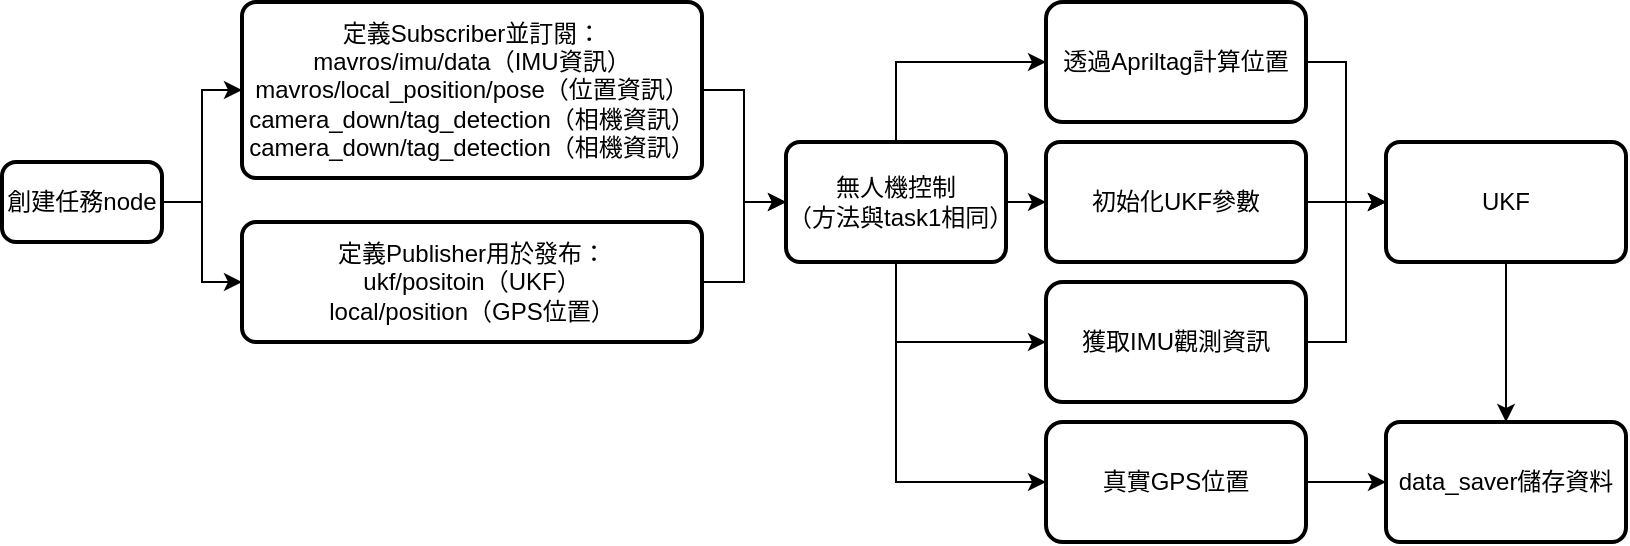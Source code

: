 <mxfile version="24.5.4" type="device">
  <diagram name="第 1 页" id="ztYxtRsQfPeP5I2pO8FB">
    <mxGraphModel dx="945" dy="547" grid="1" gridSize="10" guides="1" tooltips="1" connect="1" arrows="1" fold="1" page="1" pageScale="1" pageWidth="827" pageHeight="1169" math="0" shadow="0">
      <root>
        <mxCell id="0" />
        <mxCell id="1" parent="0" />
        <mxCell id="LdSCU7jo_EDFc6S9GLo3-7" style="edgeStyle=orthogonalEdgeStyle;rounded=0;orthogonalLoop=1;jettySize=auto;html=1;exitX=1;exitY=0.5;exitDx=0;exitDy=0;entryX=0;entryY=0.5;entryDx=0;entryDy=0;" parent="1" source="LdSCU7jo_EDFc6S9GLo3-1" target="LdSCU7jo_EDFc6S9GLo3-4" edge="1">
          <mxGeometry relative="1" as="geometry" />
        </mxCell>
        <mxCell id="LdSCU7jo_EDFc6S9GLo3-8" style="edgeStyle=orthogonalEdgeStyle;rounded=0;orthogonalLoop=1;jettySize=auto;html=1;" parent="1" source="LdSCU7jo_EDFc6S9GLo3-1" target="LdSCU7jo_EDFc6S9GLo3-5" edge="1">
          <mxGeometry relative="1" as="geometry" />
        </mxCell>
        <mxCell id="LdSCU7jo_EDFc6S9GLo3-1" value="創建任務node" style="rounded=1;whiteSpace=wrap;html=1;absoluteArcSize=1;arcSize=14;strokeWidth=2;" parent="1" vertex="1">
          <mxGeometry x="7" y="140" width="80" height="40" as="geometry" />
        </mxCell>
        <mxCell id="LdSCU7jo_EDFc6S9GLo3-23" style="edgeStyle=orthogonalEdgeStyle;rounded=0;orthogonalLoop=1;jettySize=auto;html=1;entryX=0;entryY=0.5;entryDx=0;entryDy=0;" parent="1" source="LdSCU7jo_EDFc6S9GLo3-4" target="LdSCU7jo_EDFc6S9GLo3-18" edge="1">
          <mxGeometry relative="1" as="geometry" />
        </mxCell>
        <mxCell id="LdSCU7jo_EDFc6S9GLo3-4" value="定義Subscriber並訂閱：&lt;div&gt;mavros/imu/data（IMU資訊）&lt;/div&gt;&lt;div&gt;mavros/local_position/pose（位置資訊）&lt;/div&gt;&lt;div&gt;camera_down/tag_detection（相機資訊）&lt;/div&gt;&lt;div&gt;camera_down/tag_detection（相機資訊）&lt;/div&gt;" style="rounded=1;whiteSpace=wrap;html=1;absoluteArcSize=1;arcSize=14;strokeWidth=2;" parent="1" vertex="1">
          <mxGeometry x="127" y="60" width="230" height="88" as="geometry" />
        </mxCell>
        <mxCell id="LdSCU7jo_EDFc6S9GLo3-24" style="edgeStyle=orthogonalEdgeStyle;rounded=0;orthogonalLoop=1;jettySize=auto;html=1;entryX=0;entryY=0.5;entryDx=0;entryDy=0;" parent="1" source="LdSCU7jo_EDFc6S9GLo3-5" target="LdSCU7jo_EDFc6S9GLo3-18" edge="1">
          <mxGeometry relative="1" as="geometry">
            <mxPoint x="407" y="160.0" as="targetPoint" />
          </mxGeometry>
        </mxCell>
        <mxCell id="LdSCU7jo_EDFc6S9GLo3-5" value="定義Publisher用於發布：&lt;div&gt;ukf/positoin（UKF）&lt;/div&gt;&lt;div&gt;local/position（GPS位置）&lt;/div&gt;" style="rounded=1;whiteSpace=wrap;html=1;absoluteArcSize=1;arcSize=14;strokeWidth=2;" parent="1" vertex="1">
          <mxGeometry x="127" y="170" width="230" height="60" as="geometry" />
        </mxCell>
        <mxCell id="DnJmR9j1Yxy9dODjmxc5-2" value="" style="edgeStyle=orthogonalEdgeStyle;rounded=0;orthogonalLoop=1;jettySize=auto;html=1;" edge="1" parent="1" source="LdSCU7jo_EDFc6S9GLo3-18" target="DnJmR9j1Yxy9dODjmxc5-1">
          <mxGeometry relative="1" as="geometry" />
        </mxCell>
        <mxCell id="DnJmR9j1Yxy9dODjmxc5-5" style="edgeStyle=orthogonalEdgeStyle;rounded=0;orthogonalLoop=1;jettySize=auto;html=1;exitX=0.5;exitY=1;exitDx=0;exitDy=0;entryX=0;entryY=0.5;entryDx=0;entryDy=0;" edge="1" parent="1" source="LdSCU7jo_EDFc6S9GLo3-18" target="DnJmR9j1Yxy9dODjmxc5-3">
          <mxGeometry relative="1" as="geometry" />
        </mxCell>
        <mxCell id="DnJmR9j1Yxy9dODjmxc5-7" style="edgeStyle=orthogonalEdgeStyle;rounded=0;orthogonalLoop=1;jettySize=auto;html=1;entryX=0;entryY=0.5;entryDx=0;entryDy=0;exitX=0.5;exitY=0;exitDx=0;exitDy=0;" edge="1" parent="1" source="LdSCU7jo_EDFc6S9GLo3-18" target="DnJmR9j1Yxy9dODjmxc5-6">
          <mxGeometry relative="1" as="geometry" />
        </mxCell>
        <mxCell id="DnJmR9j1Yxy9dODjmxc5-18" style="edgeStyle=orthogonalEdgeStyle;rounded=0;orthogonalLoop=1;jettySize=auto;html=1;entryX=0;entryY=0.5;entryDx=0;entryDy=0;exitX=0.5;exitY=1;exitDx=0;exitDy=0;" edge="1" parent="1" source="LdSCU7jo_EDFc6S9GLo3-18" target="DnJmR9j1Yxy9dODjmxc5-16">
          <mxGeometry relative="1" as="geometry" />
        </mxCell>
        <mxCell id="LdSCU7jo_EDFc6S9GLo3-18" value="無人機控制&lt;div&gt;（方法與task1相同）&lt;/div&gt;" style="rounded=1;whiteSpace=wrap;html=1;absoluteArcSize=1;arcSize=14;strokeWidth=2;" parent="1" vertex="1">
          <mxGeometry x="399" y="130" width="110" height="60" as="geometry" />
        </mxCell>
        <mxCell id="DnJmR9j1Yxy9dODjmxc5-10" value="" style="edgeStyle=orthogonalEdgeStyle;rounded=0;orthogonalLoop=1;jettySize=auto;html=1;" edge="1" parent="1" source="DnJmR9j1Yxy9dODjmxc5-1" target="DnJmR9j1Yxy9dODjmxc5-8">
          <mxGeometry relative="1" as="geometry" />
        </mxCell>
        <mxCell id="DnJmR9j1Yxy9dODjmxc5-1" value="初始化UKF參數" style="rounded=1;whiteSpace=wrap;html=1;absoluteArcSize=1;arcSize=14;strokeWidth=2;" vertex="1" parent="1">
          <mxGeometry x="529" y="130" width="130" height="60" as="geometry" />
        </mxCell>
        <mxCell id="DnJmR9j1Yxy9dODjmxc5-11" style="edgeStyle=orthogonalEdgeStyle;rounded=0;orthogonalLoop=1;jettySize=auto;html=1;entryX=0;entryY=0.5;entryDx=0;entryDy=0;" edge="1" parent="1" source="DnJmR9j1Yxy9dODjmxc5-3" target="DnJmR9j1Yxy9dODjmxc5-8">
          <mxGeometry relative="1" as="geometry" />
        </mxCell>
        <mxCell id="DnJmR9j1Yxy9dODjmxc5-3" value="獲取IMU觀&lt;span style=&quot;color: rgba(0, 0, 0, 0); font-family: monospace; font-size: 0px; text-align: start; text-wrap: nowrap;&quot;&gt;%3CmxGraphModel%3E%3Croot%3E%3CmxCell%20id%3D%220%22%2F%3E%3CmxCell%20id%3D%221%22%20parent%3D%220%22%2F%3E%3CmxCell%20id%3D%222%22%20value%3D%22%E7%84%A1%E4%BA%BA%E6%A9%9F%E6%8E%A7%E5%88%B6%EF%BC%88%E6%96%B9%E6%B3%95%E8%88%87task1%E7%9B%B8%E5%90%8C%EF%BC%89%22%20style%3D%22rounded%3D1%3BwhiteSpace%3Dwrap%3Bhtml%3D1%3BabsoluteArcSize%3D1%3BarcSize%3D14%3BstrokeWidth%3D2%3B%22%20vertex%3D%221%22%20parent%3D%221%22%3E%3CmxGeometry%20x%3D%22418%22%20y%3D%22130%22%20width%3D%22182%22%20height%3D%2260%22%20as%3D%22geometry%22%2F%3E%3C%2FmxCell%3E%3C%2Froot%3E%3C%2FmxGraphModel%3E&lt;/span&gt;測資訊" style="whiteSpace=wrap;html=1;rounded=1;arcSize=14;strokeWidth=2;" vertex="1" parent="1">
          <mxGeometry x="529" y="200" width="130" height="60" as="geometry" />
        </mxCell>
        <mxCell id="DnJmR9j1Yxy9dODjmxc5-9" style="edgeStyle=orthogonalEdgeStyle;rounded=0;orthogonalLoop=1;jettySize=auto;html=1;exitX=1;exitY=0.5;exitDx=0;exitDy=0;entryX=0;entryY=0.5;entryDx=0;entryDy=0;" edge="1" parent="1" source="DnJmR9j1Yxy9dODjmxc5-6" target="DnJmR9j1Yxy9dODjmxc5-8">
          <mxGeometry relative="1" as="geometry" />
        </mxCell>
        <mxCell id="DnJmR9j1Yxy9dODjmxc5-6" value="透過Apriltag計算位置" style="whiteSpace=wrap;html=1;rounded=1;arcSize=14;strokeWidth=2;" vertex="1" parent="1">
          <mxGeometry x="529" y="60" width="130" height="60" as="geometry" />
        </mxCell>
        <mxCell id="DnJmR9j1Yxy9dODjmxc5-14" style="edgeStyle=orthogonalEdgeStyle;rounded=0;orthogonalLoop=1;jettySize=auto;html=1;entryX=0.5;entryY=0;entryDx=0;entryDy=0;exitX=0.5;exitY=1;exitDx=0;exitDy=0;" edge="1" parent="1" source="DnJmR9j1Yxy9dODjmxc5-8" target="DnJmR9j1Yxy9dODjmxc5-13">
          <mxGeometry relative="1" as="geometry" />
        </mxCell>
        <mxCell id="DnJmR9j1Yxy9dODjmxc5-8" value="UKF" style="rounded=1;whiteSpace=wrap;html=1;absoluteArcSize=1;arcSize=14;strokeWidth=2;" vertex="1" parent="1">
          <mxGeometry x="699" y="130" width="120" height="60" as="geometry" />
        </mxCell>
        <mxCell id="DnJmR9j1Yxy9dODjmxc5-13" value="data_saver儲存資料" style="rounded=1;whiteSpace=wrap;html=1;absoluteArcSize=1;arcSize=14;strokeWidth=2;" vertex="1" parent="1">
          <mxGeometry x="699" y="270" width="120" height="60" as="geometry" />
        </mxCell>
        <mxCell id="DnJmR9j1Yxy9dODjmxc5-17" style="edgeStyle=orthogonalEdgeStyle;rounded=0;orthogonalLoop=1;jettySize=auto;html=1;" edge="1" parent="1" source="DnJmR9j1Yxy9dODjmxc5-16" target="DnJmR9j1Yxy9dODjmxc5-13">
          <mxGeometry relative="1" as="geometry" />
        </mxCell>
        <mxCell id="DnJmR9j1Yxy9dODjmxc5-16" value="真實GPS位置" style="whiteSpace=wrap;html=1;rounded=1;arcSize=14;strokeWidth=2;" vertex="1" parent="1">
          <mxGeometry x="529" y="270" width="130" height="60" as="geometry" />
        </mxCell>
      </root>
    </mxGraphModel>
  </diagram>
</mxfile>
